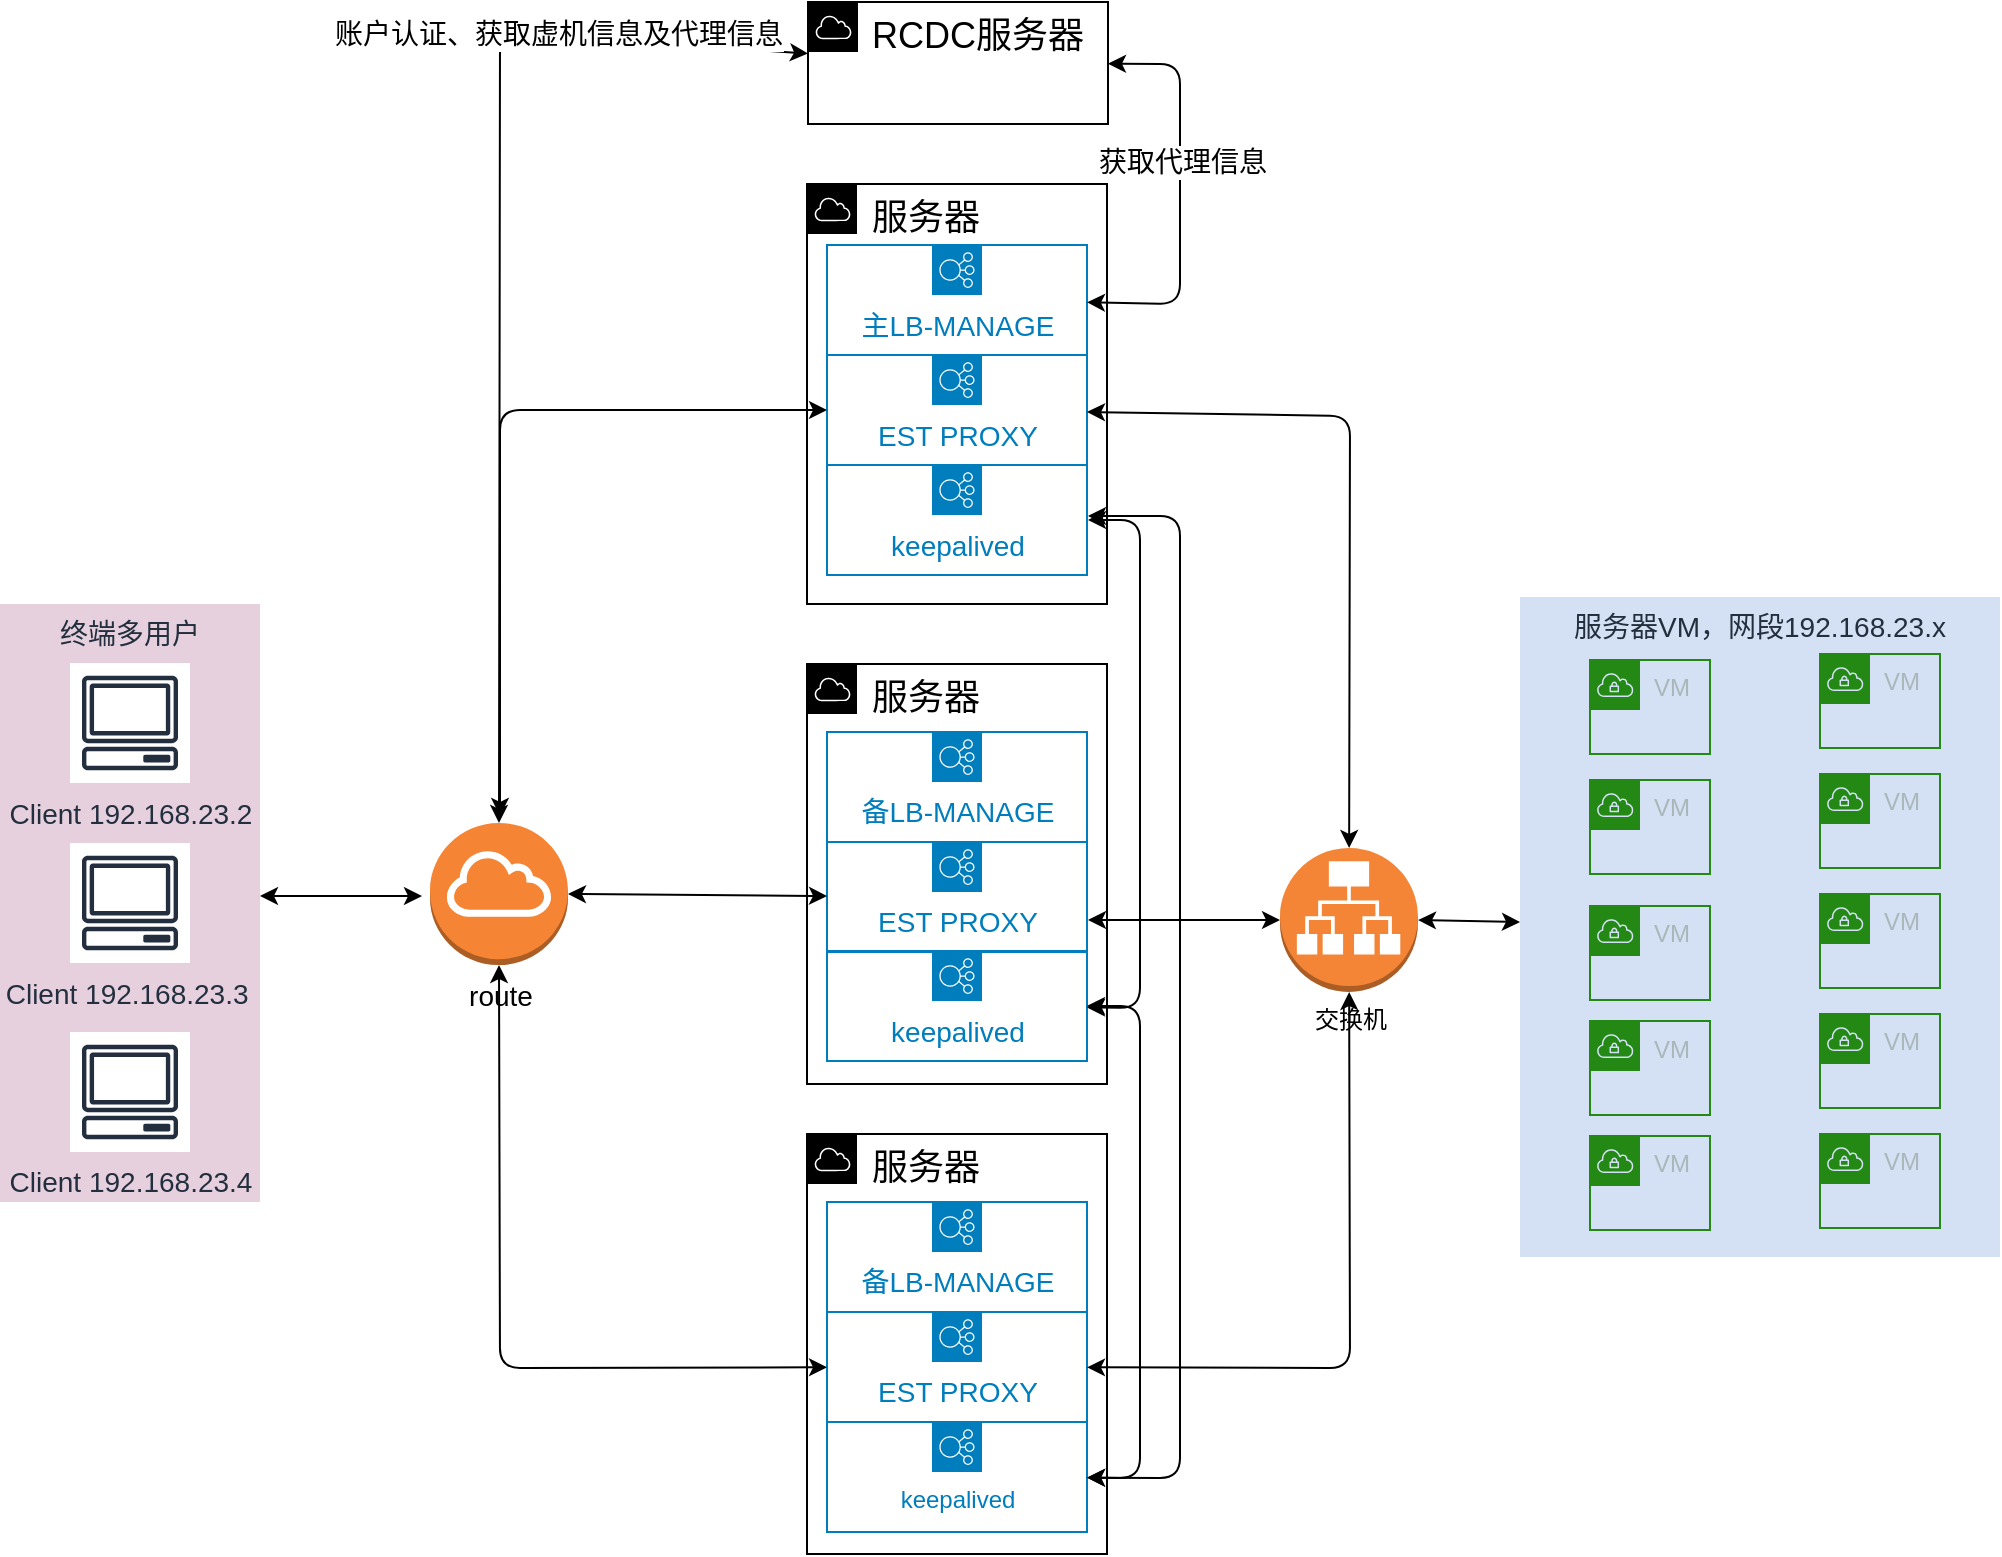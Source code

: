 <mxfile version="12.2.0" type="github" pages="1">
  <diagram id="5o7MS-490ryG939fmwF6" name="Page-1">
    <mxGraphModel dx="1634" dy="1163" grid="0" gridSize="10" guides="1" tooltips="1" connect="1" arrows="1" fold="1" page="0" pageScale="1" pageWidth="827" pageHeight="1169" math="0" shadow="0">
      <root>
        <mxCell id="0"/>
        <mxCell id="1" parent="0"/>
        <mxCell id="yXxZEbCpEKuXq-ncFpqE-60" value="服务器VM，网段192.168.23.x" style="fillColor=#D4E1F5;strokeColor=none;dashed=0;verticalAlign=top;fontStyle=0;fontColor=#232F3D;fontSize=14;" vertex="1" parent="1">
          <mxGeometry x="800" y="246.5" width="240" height="330" as="geometry"/>
        </mxCell>
        <mxCell id="yXxZEbCpEKuXq-ncFpqE-61" value="终端多用户" style="fillColor=#E6D0DE;strokeColor=none;dashed=0;verticalAlign=top;fontStyle=0;fontColor=#232F3D;fontSize=14;" vertex="1" parent="1">
          <mxGeometry x="40" y="250" width="130" height="299" as="geometry"/>
        </mxCell>
        <mxCell id="yXxZEbCpEKuXq-ncFpqE-62" value="&lt;span style=&quot;font-size: 14px&quot;&gt;route&lt;/span&gt;" style="outlineConnect=0;dashed=0;verticalLabelPosition=bottom;verticalAlign=top;align=center;html=1;shape=mxgraph.aws3.internet_gateway;fillColor=#F58534;gradientColor=none;" vertex="1" parent="1">
          <mxGeometry x="255" y="359.5" width="69" height="71" as="geometry"/>
        </mxCell>
        <mxCell id="yXxZEbCpEKuXq-ncFpqE-63" value="&lt;font style=&quot;font-size: 14px&quot;&gt;Client 192.168.23.2&lt;/font&gt;" style="outlineConnect=0;fontColor=#232F3E;gradientColor=none;strokeColor=#232F3E;fillColor=#ffffff;dashed=0;verticalLabelPosition=bottom;verticalAlign=top;align=center;html=1;fontSize=12;fontStyle=0;aspect=fixed;shape=mxgraph.aws4.resourceIcon;resIcon=mxgraph.aws4.client;" vertex="1" parent="1">
          <mxGeometry x="75" y="279.5" width="60" height="60" as="geometry"/>
        </mxCell>
        <mxCell id="yXxZEbCpEKuXq-ncFpqE-64" value="&lt;font style=&quot;font-size: 14px&quot;&gt;Client 192.168.23.3&amp;nbsp;&lt;/font&gt;" style="outlineConnect=0;fontColor=#232F3E;gradientColor=none;strokeColor=#232F3E;fillColor=#ffffff;dashed=0;verticalLabelPosition=bottom;verticalAlign=top;align=center;html=1;fontSize=12;fontStyle=0;aspect=fixed;shape=mxgraph.aws4.resourceIcon;resIcon=mxgraph.aws4.client;" vertex="1" parent="1">
          <mxGeometry x="75" y="369.5" width="60" height="60" as="geometry"/>
        </mxCell>
        <mxCell id="yXxZEbCpEKuXq-ncFpqE-65" value="&lt;font style=&quot;font-size: 14px&quot;&gt;Client 192.168.23.4&lt;/font&gt;" style="outlineConnect=0;fontColor=#232F3E;gradientColor=none;strokeColor=#232F3E;fillColor=#ffffff;dashed=0;verticalLabelPosition=bottom;verticalAlign=top;align=center;html=1;fontSize=12;fontStyle=0;aspect=fixed;shape=mxgraph.aws4.resourceIcon;resIcon=mxgraph.aws4.client;" vertex="1" parent="1">
          <mxGeometry x="75" y="464" width="60" height="60" as="geometry"/>
        </mxCell>
        <mxCell id="yXxZEbCpEKuXq-ncFpqE-66" value="VM" style="points=[[0,0],[0.25,0],[0.5,0],[0.75,0],[1,0],[1,0.25],[1,0.5],[1,0.75],[1,1],[0.75,1],[0.5,1],[0.25,1],[0,1],[0,0.75],[0,0.5],[0,0.25]];outlineConnect=0;gradientColor=none;html=1;whiteSpace=wrap;fontSize=12;fontStyle=0;shape=mxgraph.aws4.group;grIcon=mxgraph.aws4.group_vpc;strokeColor=#248814;fillColor=none;verticalAlign=top;align=left;spacingLeft=30;fontColor=#AAB7B8;dashed=0;" vertex="1" parent="1">
          <mxGeometry x="835" y="278" width="60" height="47" as="geometry"/>
        </mxCell>
        <mxCell id="yXxZEbCpEKuXq-ncFpqE-67" value="VM" style="points=[[0,0],[0.25,0],[0.5,0],[0.75,0],[1,0],[1,0.25],[1,0.5],[1,0.75],[1,1],[0.75,1],[0.5,1],[0.25,1],[0,1],[0,0.75],[0,0.5],[0,0.25]];outlineConnect=0;gradientColor=none;html=1;whiteSpace=wrap;fontSize=12;fontStyle=0;shape=mxgraph.aws4.group;grIcon=mxgraph.aws4.group_vpc;strokeColor=#248814;fillColor=none;verticalAlign=top;align=left;spacingLeft=30;fontColor=#AAB7B8;dashed=0;" vertex="1" parent="1">
          <mxGeometry x="835" y="338" width="60" height="47" as="geometry"/>
        </mxCell>
        <mxCell id="yXxZEbCpEKuXq-ncFpqE-68" value="VM" style="points=[[0,0],[0.25,0],[0.5,0],[0.75,0],[1,0],[1,0.25],[1,0.5],[1,0.75],[1,1],[0.75,1],[0.5,1],[0.25,1],[0,1],[0,0.75],[0,0.5],[0,0.25]];outlineConnect=0;gradientColor=none;html=1;whiteSpace=wrap;fontSize=12;fontStyle=0;shape=mxgraph.aws4.group;grIcon=mxgraph.aws4.group_vpc;strokeColor=#248814;fillColor=none;verticalAlign=top;align=left;spacingLeft=30;fontColor=#AAB7B8;dashed=0;" vertex="1" parent="1">
          <mxGeometry x="835" y="401" width="60" height="47" as="geometry"/>
        </mxCell>
        <mxCell id="yXxZEbCpEKuXq-ncFpqE-69" value="VM" style="points=[[0,0],[0.25,0],[0.5,0],[0.75,0],[1,0],[1,0.25],[1,0.5],[1,0.75],[1,1],[0.75,1],[0.5,1],[0.25,1],[0,1],[0,0.75],[0,0.5],[0,0.25]];outlineConnect=0;gradientColor=none;html=1;whiteSpace=wrap;fontSize=12;fontStyle=0;shape=mxgraph.aws4.group;grIcon=mxgraph.aws4.group_vpc;strokeColor=#248814;fillColor=none;verticalAlign=top;align=left;spacingLeft=30;fontColor=#AAB7B8;dashed=0;" vertex="1" parent="1">
          <mxGeometry x="835" y="458.5" width="60" height="47" as="geometry"/>
        </mxCell>
        <mxCell id="yXxZEbCpEKuXq-ncFpqE-70" value="VM" style="points=[[0,0],[0.25,0],[0.5,0],[0.75,0],[1,0],[1,0.25],[1,0.5],[1,0.75],[1,1],[0.75,1],[0.5,1],[0.25,1],[0,1],[0,0.75],[0,0.5],[0,0.25]];outlineConnect=0;gradientColor=none;html=1;whiteSpace=wrap;fontSize=12;fontStyle=0;shape=mxgraph.aws4.group;grIcon=mxgraph.aws4.group_vpc;strokeColor=#248814;fillColor=none;verticalAlign=top;align=left;spacingLeft=30;fontColor=#AAB7B8;dashed=0;" vertex="1" parent="1">
          <mxGeometry x="835" y="516" width="60" height="47" as="geometry"/>
        </mxCell>
        <mxCell id="yXxZEbCpEKuXq-ncFpqE-71" value="交换机" style="outlineConnect=0;dashed=0;verticalLabelPosition=bottom;verticalAlign=top;align=center;html=1;shape=mxgraph.aws3.application_load_balancer;fillColor=#F58536;gradientColor=none;" vertex="1" parent="1">
          <mxGeometry x="680" y="372" width="69" height="72" as="geometry"/>
        </mxCell>
        <mxCell id="yXxZEbCpEKuXq-ncFpqE-72" value="VM" style="points=[[0,0],[0.25,0],[0.5,0],[0.75,0],[1,0],[1,0.25],[1,0.5],[1,0.75],[1,1],[0.75,1],[0.5,1],[0.25,1],[0,1],[0,0.75],[0,0.5],[0,0.25]];outlineConnect=0;gradientColor=none;html=1;whiteSpace=wrap;fontSize=12;fontStyle=0;shape=mxgraph.aws4.group;grIcon=mxgraph.aws4.group_vpc;strokeColor=#248814;fillColor=none;verticalAlign=top;align=left;spacingLeft=30;fontColor=#AAB7B8;dashed=0;" vertex="1" parent="1">
          <mxGeometry x="950" y="275" width="60" height="47" as="geometry"/>
        </mxCell>
        <mxCell id="yXxZEbCpEKuXq-ncFpqE-73" value="VM" style="points=[[0,0],[0.25,0],[0.5,0],[0.75,0],[1,0],[1,0.25],[1,0.5],[1,0.75],[1,1],[0.75,1],[0.5,1],[0.25,1],[0,1],[0,0.75],[0,0.5],[0,0.25]];outlineConnect=0;gradientColor=none;html=1;whiteSpace=wrap;fontSize=12;fontStyle=0;shape=mxgraph.aws4.group;grIcon=mxgraph.aws4.group_vpc;strokeColor=#248814;fillColor=none;verticalAlign=top;align=left;spacingLeft=30;fontColor=#AAB7B8;dashed=0;" vertex="1" parent="1">
          <mxGeometry x="950" y="335" width="60" height="47" as="geometry"/>
        </mxCell>
        <mxCell id="yXxZEbCpEKuXq-ncFpqE-74" value="VM" style="points=[[0,0],[0.25,0],[0.5,0],[0.75,0],[1,0],[1,0.25],[1,0.5],[1,0.75],[1,1],[0.75,1],[0.5,1],[0.25,1],[0,1],[0,0.75],[0,0.5],[0,0.25]];outlineConnect=0;gradientColor=none;html=1;whiteSpace=wrap;fontSize=12;fontStyle=0;shape=mxgraph.aws4.group;grIcon=mxgraph.aws4.group_vpc;strokeColor=#248814;fillColor=none;verticalAlign=top;align=left;spacingLeft=30;fontColor=#AAB7B8;dashed=0;" vertex="1" parent="1">
          <mxGeometry x="950" y="395" width="60" height="47" as="geometry"/>
        </mxCell>
        <mxCell id="yXxZEbCpEKuXq-ncFpqE-75" value="VM" style="points=[[0,0],[0.25,0],[0.5,0],[0.75,0],[1,0],[1,0.25],[1,0.5],[1,0.75],[1,1],[0.75,1],[0.5,1],[0.25,1],[0,1],[0,0.75],[0,0.5],[0,0.25]];outlineConnect=0;gradientColor=none;html=1;whiteSpace=wrap;fontSize=12;fontStyle=0;shape=mxgraph.aws4.group;grIcon=mxgraph.aws4.group_vpc;strokeColor=#248814;fillColor=none;verticalAlign=top;align=left;spacingLeft=30;fontColor=#AAB7B8;dashed=0;" vertex="1" parent="1">
          <mxGeometry x="950" y="455" width="60" height="47" as="geometry"/>
        </mxCell>
        <mxCell id="yXxZEbCpEKuXq-ncFpqE-76" value="VM" style="points=[[0,0],[0.25,0],[0.5,0],[0.75,0],[1,0],[1,0.25],[1,0.5],[1,0.75],[1,1],[0.75,1],[0.5,1],[0.25,1],[0,1],[0,0.75],[0,0.5],[0,0.25]];outlineConnect=0;gradientColor=none;html=1;whiteSpace=wrap;fontSize=12;fontStyle=0;shape=mxgraph.aws4.group;grIcon=mxgraph.aws4.group_vpc;strokeColor=#248814;fillColor=none;verticalAlign=top;align=left;spacingLeft=30;fontColor=#AAB7B8;dashed=0;" vertex="1" parent="1">
          <mxGeometry x="950" y="515" width="60" height="47" as="geometry"/>
        </mxCell>
        <mxCell id="yXxZEbCpEKuXq-ncFpqE-77" value="" style="endArrow=classic;startArrow=classic;html=1;exitX=1;exitY=0.5;exitDx=0;exitDy=0;exitPerimeter=0;" edge="1" parent="1" source="yXxZEbCpEKuXq-ncFpqE-71" target="yXxZEbCpEKuXq-ncFpqE-60">
          <mxGeometry width="50" height="50" relative="1" as="geometry">
            <mxPoint x="-250" y="647.5" as="sourcePoint"/>
            <mxPoint x="-200" y="597.5" as="targetPoint"/>
          </mxGeometry>
        </mxCell>
        <mxCell id="yXxZEbCpEKuXq-ncFpqE-78" value="" style="endArrow=classic;startArrow=classic;html=1;" edge="1" parent="1">
          <mxGeometry width="50" height="50" relative="1" as="geometry">
            <mxPoint x="170" y="396" as="sourcePoint"/>
            <mxPoint x="251" y="396" as="targetPoint"/>
          </mxGeometry>
        </mxCell>
        <mxCell id="yXxZEbCpEKuXq-ncFpqE-79" value="&lt;font style=&quot;font-size: 14px&quot;&gt;主LB-MANAGE&lt;/font&gt;" style="outlineConnect=0;gradientColor=none;html=1;whiteSpace=wrap;fontSize=12;fontStyle=0;shape=mxgraph.aws4.groupCenter;grIcon=mxgraph.aws4.group_elastic_load_balancing;grStroke=1;strokeColor=#007DBC;fillColor=none;verticalAlign=top;align=center;fontColor=#007DBC;dashed=0;spacingTop=25;" vertex="1" parent="1">
          <mxGeometry x="453.5" y="70.5" width="130" height="55" as="geometry"/>
        </mxCell>
        <mxCell id="yXxZEbCpEKuXq-ncFpqE-80" value="&lt;font style=&quot;font-size: 14px&quot;&gt;keepalived&lt;/font&gt;" style="outlineConnect=0;gradientColor=none;html=1;whiteSpace=wrap;fontSize=12;fontStyle=0;shape=mxgraph.aws4.groupCenter;grIcon=mxgraph.aws4.group_elastic_load_balancing;grStroke=1;strokeColor=#007DBC;fillColor=none;verticalAlign=top;align=center;fontColor=#007DBC;dashed=0;spacingTop=25;" vertex="1" parent="1">
          <mxGeometry x="453.5" y="180.5" width="130" height="55" as="geometry"/>
        </mxCell>
        <mxCell id="yXxZEbCpEKuXq-ncFpqE-81" value="&lt;font style=&quot;font-size: 14px&quot;&gt;EST PROXY&lt;/font&gt;" style="outlineConnect=0;gradientColor=none;html=1;whiteSpace=wrap;fontSize=12;fontStyle=0;shape=mxgraph.aws4.groupCenter;grIcon=mxgraph.aws4.group_elastic_load_balancing;grStroke=1;strokeColor=#007DBC;fillColor=none;verticalAlign=top;align=center;fontColor=#007DBC;dashed=0;spacingTop=25;" vertex="1" parent="1">
          <mxGeometry x="453.5" y="125.5" width="130" height="55" as="geometry"/>
        </mxCell>
        <mxCell id="yXxZEbCpEKuXq-ncFpqE-82" value="&lt;font style=&quot;font-size: 14px&quot;&gt;备LB-MANAGE&lt;/font&gt;" style="outlineConnect=0;gradientColor=none;html=1;whiteSpace=wrap;fontSize=12;fontStyle=0;shape=mxgraph.aws4.groupCenter;grIcon=mxgraph.aws4.group_elastic_load_balancing;grStroke=1;strokeColor=#007DBC;fillColor=none;verticalAlign=top;align=center;fontColor=#007DBC;dashed=0;spacingTop=25;" vertex="1" parent="1">
          <mxGeometry x="453.5" y="314" width="130" height="55" as="geometry"/>
        </mxCell>
        <mxCell id="yXxZEbCpEKuXq-ncFpqE-83" value="&lt;font style=&quot;font-size: 18px&quot; color=&quot;#000000&quot;&gt;服务器&lt;/font&gt;" style="outlineConnect=0;gradientColor=none;html=1;whiteSpace=wrap;fontSize=12;fontStyle=0;shape=mxgraph.aws4.group;grIcon=mxgraph.aws4.group_aws_cloud;strokeColor=#000000;fillColor=none;verticalAlign=top;align=left;spacingLeft=30;fontColor=#AAB7B8;strokeWidth=1;" vertex="1" parent="1">
          <mxGeometry x="443.5" y="40" width="150" height="210" as="geometry"/>
        </mxCell>
        <mxCell id="yXxZEbCpEKuXq-ncFpqE-84" value="&lt;font style=&quot;font-size: 14px&quot;&gt;keepalived&lt;/font&gt;" style="outlineConnect=0;gradientColor=none;html=1;whiteSpace=wrap;fontSize=12;fontStyle=0;shape=mxgraph.aws4.groupCenter;grIcon=mxgraph.aws4.group_elastic_load_balancing;grStroke=1;strokeColor=#007DBC;fillColor=none;verticalAlign=top;align=center;fontColor=#007DBC;dashed=0;spacingTop=25;" vertex="1" parent="1">
          <mxGeometry x="453.5" y="423.5" width="130" height="55" as="geometry"/>
        </mxCell>
        <mxCell id="yXxZEbCpEKuXq-ncFpqE-85" value="&lt;font style=&quot;font-size: 14px&quot;&gt;EST PROXY&lt;/font&gt;" style="outlineConnect=0;gradientColor=none;html=1;whiteSpace=wrap;fontSize=12;fontStyle=0;shape=mxgraph.aws4.groupCenter;grIcon=mxgraph.aws4.group_elastic_load_balancing;grStroke=1;strokeColor=#007DBC;fillColor=none;verticalAlign=top;align=center;fontColor=#007DBC;dashed=0;spacingTop=25;" vertex="1" parent="1">
          <mxGeometry x="453.5" y="369" width="130" height="55" as="geometry"/>
        </mxCell>
        <mxCell id="yXxZEbCpEKuXq-ncFpqE-86" value="&lt;font style=&quot;font-size: 18px&quot; color=&quot;#000000&quot;&gt;服务器&lt;/font&gt;" style="outlineConnect=0;gradientColor=none;html=1;whiteSpace=wrap;fontSize=12;fontStyle=0;shape=mxgraph.aws4.group;grIcon=mxgraph.aws4.group_aws_cloud;strokeColor=#000000;fillColor=none;verticalAlign=top;align=left;spacingLeft=30;fontColor=#AAB7B8;strokeWidth=1;" vertex="1" parent="1">
          <mxGeometry x="443.5" y="280" width="150" height="210" as="geometry"/>
        </mxCell>
        <mxCell id="yXxZEbCpEKuXq-ncFpqE-87" value="&lt;font style=&quot;font-size: 14px&quot;&gt;备LB-MANAGE&lt;/font&gt;" style="outlineConnect=0;gradientColor=none;html=1;whiteSpace=wrap;fontSize=12;fontStyle=0;shape=mxgraph.aws4.groupCenter;grIcon=mxgraph.aws4.group_elastic_load_balancing;grStroke=1;strokeColor=#007DBC;fillColor=none;verticalAlign=top;align=center;fontColor=#007DBC;dashed=0;spacingTop=25;" vertex="1" parent="1">
          <mxGeometry x="453.5" y="549" width="130" height="55" as="geometry"/>
        </mxCell>
        <mxCell id="yXxZEbCpEKuXq-ncFpqE-88" value="&lt;font style=&quot;font-size: 18px&quot; color=&quot;#000000&quot;&gt;服务器&lt;/font&gt;" style="outlineConnect=0;gradientColor=none;html=1;whiteSpace=wrap;fontSize=12;fontStyle=0;shape=mxgraph.aws4.group;grIcon=mxgraph.aws4.group_aws_cloud;strokeColor=#000000;fillColor=none;verticalAlign=top;align=left;spacingLeft=30;fontColor=#AAB7B8;" vertex="1" parent="1">
          <mxGeometry x="443.5" y="515" width="150" height="210" as="geometry"/>
        </mxCell>
        <mxCell id="yXxZEbCpEKuXq-ncFpqE-89" value="keepalived" style="outlineConnect=0;gradientColor=none;html=1;whiteSpace=wrap;fontSize=12;fontStyle=0;shape=mxgraph.aws4.groupCenter;grIcon=mxgraph.aws4.group_elastic_load_balancing;grStroke=1;strokeColor=#007DBC;fillColor=none;verticalAlign=top;align=center;fontColor=#007DBC;dashed=0;spacingTop=25;" vertex="1" parent="1">
          <mxGeometry x="453.5" y="659" width="130" height="55" as="geometry"/>
        </mxCell>
        <mxCell id="yXxZEbCpEKuXq-ncFpqE-90" value="&lt;font style=&quot;font-size: 14px&quot;&gt;EST PROXY&lt;/font&gt;" style="outlineConnect=0;gradientColor=none;html=1;whiteSpace=wrap;fontSize=12;fontStyle=0;shape=mxgraph.aws4.groupCenter;grIcon=mxgraph.aws4.group_elastic_load_balancing;grStroke=1;strokeColor=#007DBC;fillColor=none;verticalAlign=top;align=center;fontColor=#007DBC;dashed=0;spacingTop=25;" vertex="1" parent="1">
          <mxGeometry x="453.5" y="604" width="130" height="55" as="geometry"/>
        </mxCell>
        <mxCell id="yXxZEbCpEKuXq-ncFpqE-91" value="" style="endArrow=classic;startArrow=classic;html=1;" edge="1" parent="1" target="yXxZEbCpEKuXq-ncFpqE-84">
          <mxGeometry width="50" height="50" relative="1" as="geometry">
            <mxPoint x="584" y="208" as="sourcePoint"/>
            <mxPoint x="670" y="206" as="targetPoint"/>
            <Array as="points">
              <mxPoint x="610" y="208"/>
              <mxPoint x="610" y="452"/>
            </Array>
          </mxGeometry>
        </mxCell>
        <mxCell id="yXxZEbCpEKuXq-ncFpqE-92" value="" style="endArrow=classic;startArrow=classic;html=1;" edge="1" parent="1" target="yXxZEbCpEKuXq-ncFpqE-89">
          <mxGeometry width="50" height="50" relative="1" as="geometry">
            <mxPoint x="584" y="206" as="sourcePoint"/>
            <mxPoint x="700" y="256" as="targetPoint"/>
            <Array as="points">
              <mxPoint x="630" y="206"/>
              <mxPoint x="630" y="687"/>
            </Array>
          </mxGeometry>
        </mxCell>
        <mxCell id="yXxZEbCpEKuXq-ncFpqE-93" value="" style="endArrow=classic;startArrow=classic;html=1;entryX=0;entryY=0.5;entryDx=0;entryDy=0;entryPerimeter=0;" edge="1" parent="1" target="yXxZEbCpEKuXq-ncFpqE-71">
          <mxGeometry width="50" height="50" relative="1" as="geometry">
            <mxPoint x="584" y="408" as="sourcePoint"/>
            <mxPoint x="654.211" y="396.5" as="targetPoint"/>
          </mxGeometry>
        </mxCell>
        <mxCell id="yXxZEbCpEKuXq-ncFpqE-94" value="" style="endArrow=classic;startArrow=classic;html=1;" edge="1" parent="1" source="yXxZEbCpEKuXq-ncFpqE-84" target="yXxZEbCpEKuXq-ncFpqE-89">
          <mxGeometry width="50" height="50" relative="1" as="geometry">
            <mxPoint x="583.5" y="501" as="sourcePoint"/>
            <mxPoint x="654.211" y="451" as="targetPoint"/>
            <Array as="points">
              <mxPoint x="610" y="451"/>
              <mxPoint x="610" y="687"/>
            </Array>
          </mxGeometry>
        </mxCell>
        <mxCell id="yXxZEbCpEKuXq-ncFpqE-96" value="" style="endArrow=classic;startArrow=classic;html=1;fontSize=14;" edge="1" parent="1" source="yXxZEbCpEKuXq-ncFpqE-90" target="yXxZEbCpEKuXq-ncFpqE-71">
          <mxGeometry width="50" height="50" relative="1" as="geometry">
            <mxPoint x="580" y="676" as="sourcePoint"/>
            <mxPoint x="630" y="626" as="targetPoint"/>
            <Array as="points">
              <mxPoint x="715" y="632"/>
            </Array>
          </mxGeometry>
        </mxCell>
        <mxCell id="yXxZEbCpEKuXq-ncFpqE-97" value="" style="endArrow=classic;startArrow=classic;html=1;fontSize=14;" edge="1" parent="1" source="yXxZEbCpEKuXq-ncFpqE-81" target="yXxZEbCpEKuXq-ncFpqE-71">
          <mxGeometry width="50" height="50" relative="1" as="geometry">
            <mxPoint x="710" y="276" as="sourcePoint"/>
            <mxPoint x="760" y="226" as="targetPoint"/>
            <Array as="points">
              <mxPoint x="715" y="156"/>
            </Array>
          </mxGeometry>
        </mxCell>
        <mxCell id="yXxZEbCpEKuXq-ncFpqE-98" value="" style="endArrow=classic;startArrow=classic;html=1;fontSize=14;exitX=1;exitY=0.5;exitDx=0;exitDy=0;exitPerimeter=0;" edge="1" parent="1" source="yXxZEbCpEKuXq-ncFpqE-62" target="yXxZEbCpEKuXq-ncFpqE-85">
          <mxGeometry width="50" height="50" relative="1" as="geometry">
            <mxPoint x="324" y="407" as="sourcePoint"/>
            <mxPoint x="380" y="406" as="targetPoint"/>
          </mxGeometry>
        </mxCell>
        <mxCell id="yXxZEbCpEKuXq-ncFpqE-99" value="" style="endArrow=classic;startArrow=classic;html=1;fontSize=14;" edge="1" parent="1" target="yXxZEbCpEKuXq-ncFpqE-81">
          <mxGeometry width="50" height="50" relative="1" as="geometry">
            <mxPoint x="290" y="356" as="sourcePoint"/>
            <mxPoint x="320" y="306" as="targetPoint"/>
            <Array as="points">
              <mxPoint x="290" y="153"/>
            </Array>
          </mxGeometry>
        </mxCell>
        <mxCell id="yXxZEbCpEKuXq-ncFpqE-100" value="" style="endArrow=classic;startArrow=classic;html=1;fontSize=14;exitX=0.5;exitY=1;exitDx=0;exitDy=0;exitPerimeter=0;" edge="1" parent="1" source="yXxZEbCpEKuXq-ncFpqE-62" target="yXxZEbCpEKuXq-ncFpqE-90">
          <mxGeometry width="50" height="50" relative="1" as="geometry">
            <mxPoint x="290" y="556" as="sourcePoint"/>
            <mxPoint x="340" y="506" as="targetPoint"/>
            <Array as="points">
              <mxPoint x="290" y="632"/>
            </Array>
          </mxGeometry>
        </mxCell>
        <mxCell id="yXxZEbCpEKuXq-ncFpqE-101" value="&lt;font style=&quot;font-size: 18px&quot; color=&quot;#000000&quot;&gt;RCDC服务器&lt;/font&gt;" style="outlineConnect=0;gradientColor=none;html=1;whiteSpace=wrap;fontSize=12;fontStyle=0;shape=mxgraph.aws4.group;grIcon=mxgraph.aws4.group_aws_cloud;strokeColor=#000000;fillColor=none;verticalAlign=top;align=left;spacingLeft=30;fontColor=#AAB7B8;strokeWidth=1;" vertex="1" parent="1">
          <mxGeometry x="444" y="-51" width="150" height="61" as="geometry"/>
        </mxCell>
        <mxCell id="yXxZEbCpEKuXq-ncFpqE-102" value="" style="endArrow=classic;startArrow=classic;html=1;exitX=0.5;exitY=0;exitDx=0;exitDy=0;exitPerimeter=0;" edge="1" parent="1" source="yXxZEbCpEKuXq-ncFpqE-62" target="yXxZEbCpEKuXq-ncFpqE-101">
          <mxGeometry width="50" height="50" relative="1" as="geometry">
            <mxPoint x="40" y="800" as="sourcePoint"/>
            <mxPoint x="90" y="750" as="targetPoint"/>
            <Array as="points">
              <mxPoint x="290" y="-35"/>
            </Array>
          </mxGeometry>
        </mxCell>
        <mxCell id="yXxZEbCpEKuXq-ncFpqE-103" value="&lt;span style=&quot;font-size: 14px&quot;&gt;账户认证、获取虚机信息及代理信息&lt;/span&gt;" style="text;html=1;resizable=0;points=[];align=center;verticalAlign=middle;labelBackgroundColor=#ffffff;" vertex="1" connectable="0" parent="yXxZEbCpEKuXq-ncFpqE-102">
          <mxGeometry x="0.44" y="-30" relative="1" as="geometry">
            <mxPoint x="30" y="-30" as="offset"/>
          </mxGeometry>
        </mxCell>
        <mxCell id="yXxZEbCpEKuXq-ncFpqE-104" value="" style="endArrow=classic;startArrow=classic;html=1;" edge="1" parent="1" source="yXxZEbCpEKuXq-ncFpqE-101" target="yXxZEbCpEKuXq-ncFpqE-79">
          <mxGeometry width="50" height="50" relative="1" as="geometry">
            <mxPoint x="590" y="10" as="sourcePoint"/>
            <mxPoint x="710" y="100" as="targetPoint"/>
            <Array as="points">
              <mxPoint x="630" y="-20"/>
              <mxPoint x="630" y="100"/>
            </Array>
          </mxGeometry>
        </mxCell>
        <mxCell id="yXxZEbCpEKuXq-ncFpqE-106" value="&lt;span style=&quot;font-size: 14px&quot;&gt;获取代理信息&lt;/span&gt;" style="text;html=1;resizable=0;points=[];align=center;verticalAlign=middle;labelBackgroundColor=#ffffff;" vertex="1" connectable="0" parent="yXxZEbCpEKuXq-ncFpqE-104">
          <mxGeometry x="-0.17" y="1" relative="1" as="geometry">
            <mxPoint y="1" as="offset"/>
          </mxGeometry>
        </mxCell>
      </root>
    </mxGraphModel>
  </diagram>
</mxfile>
